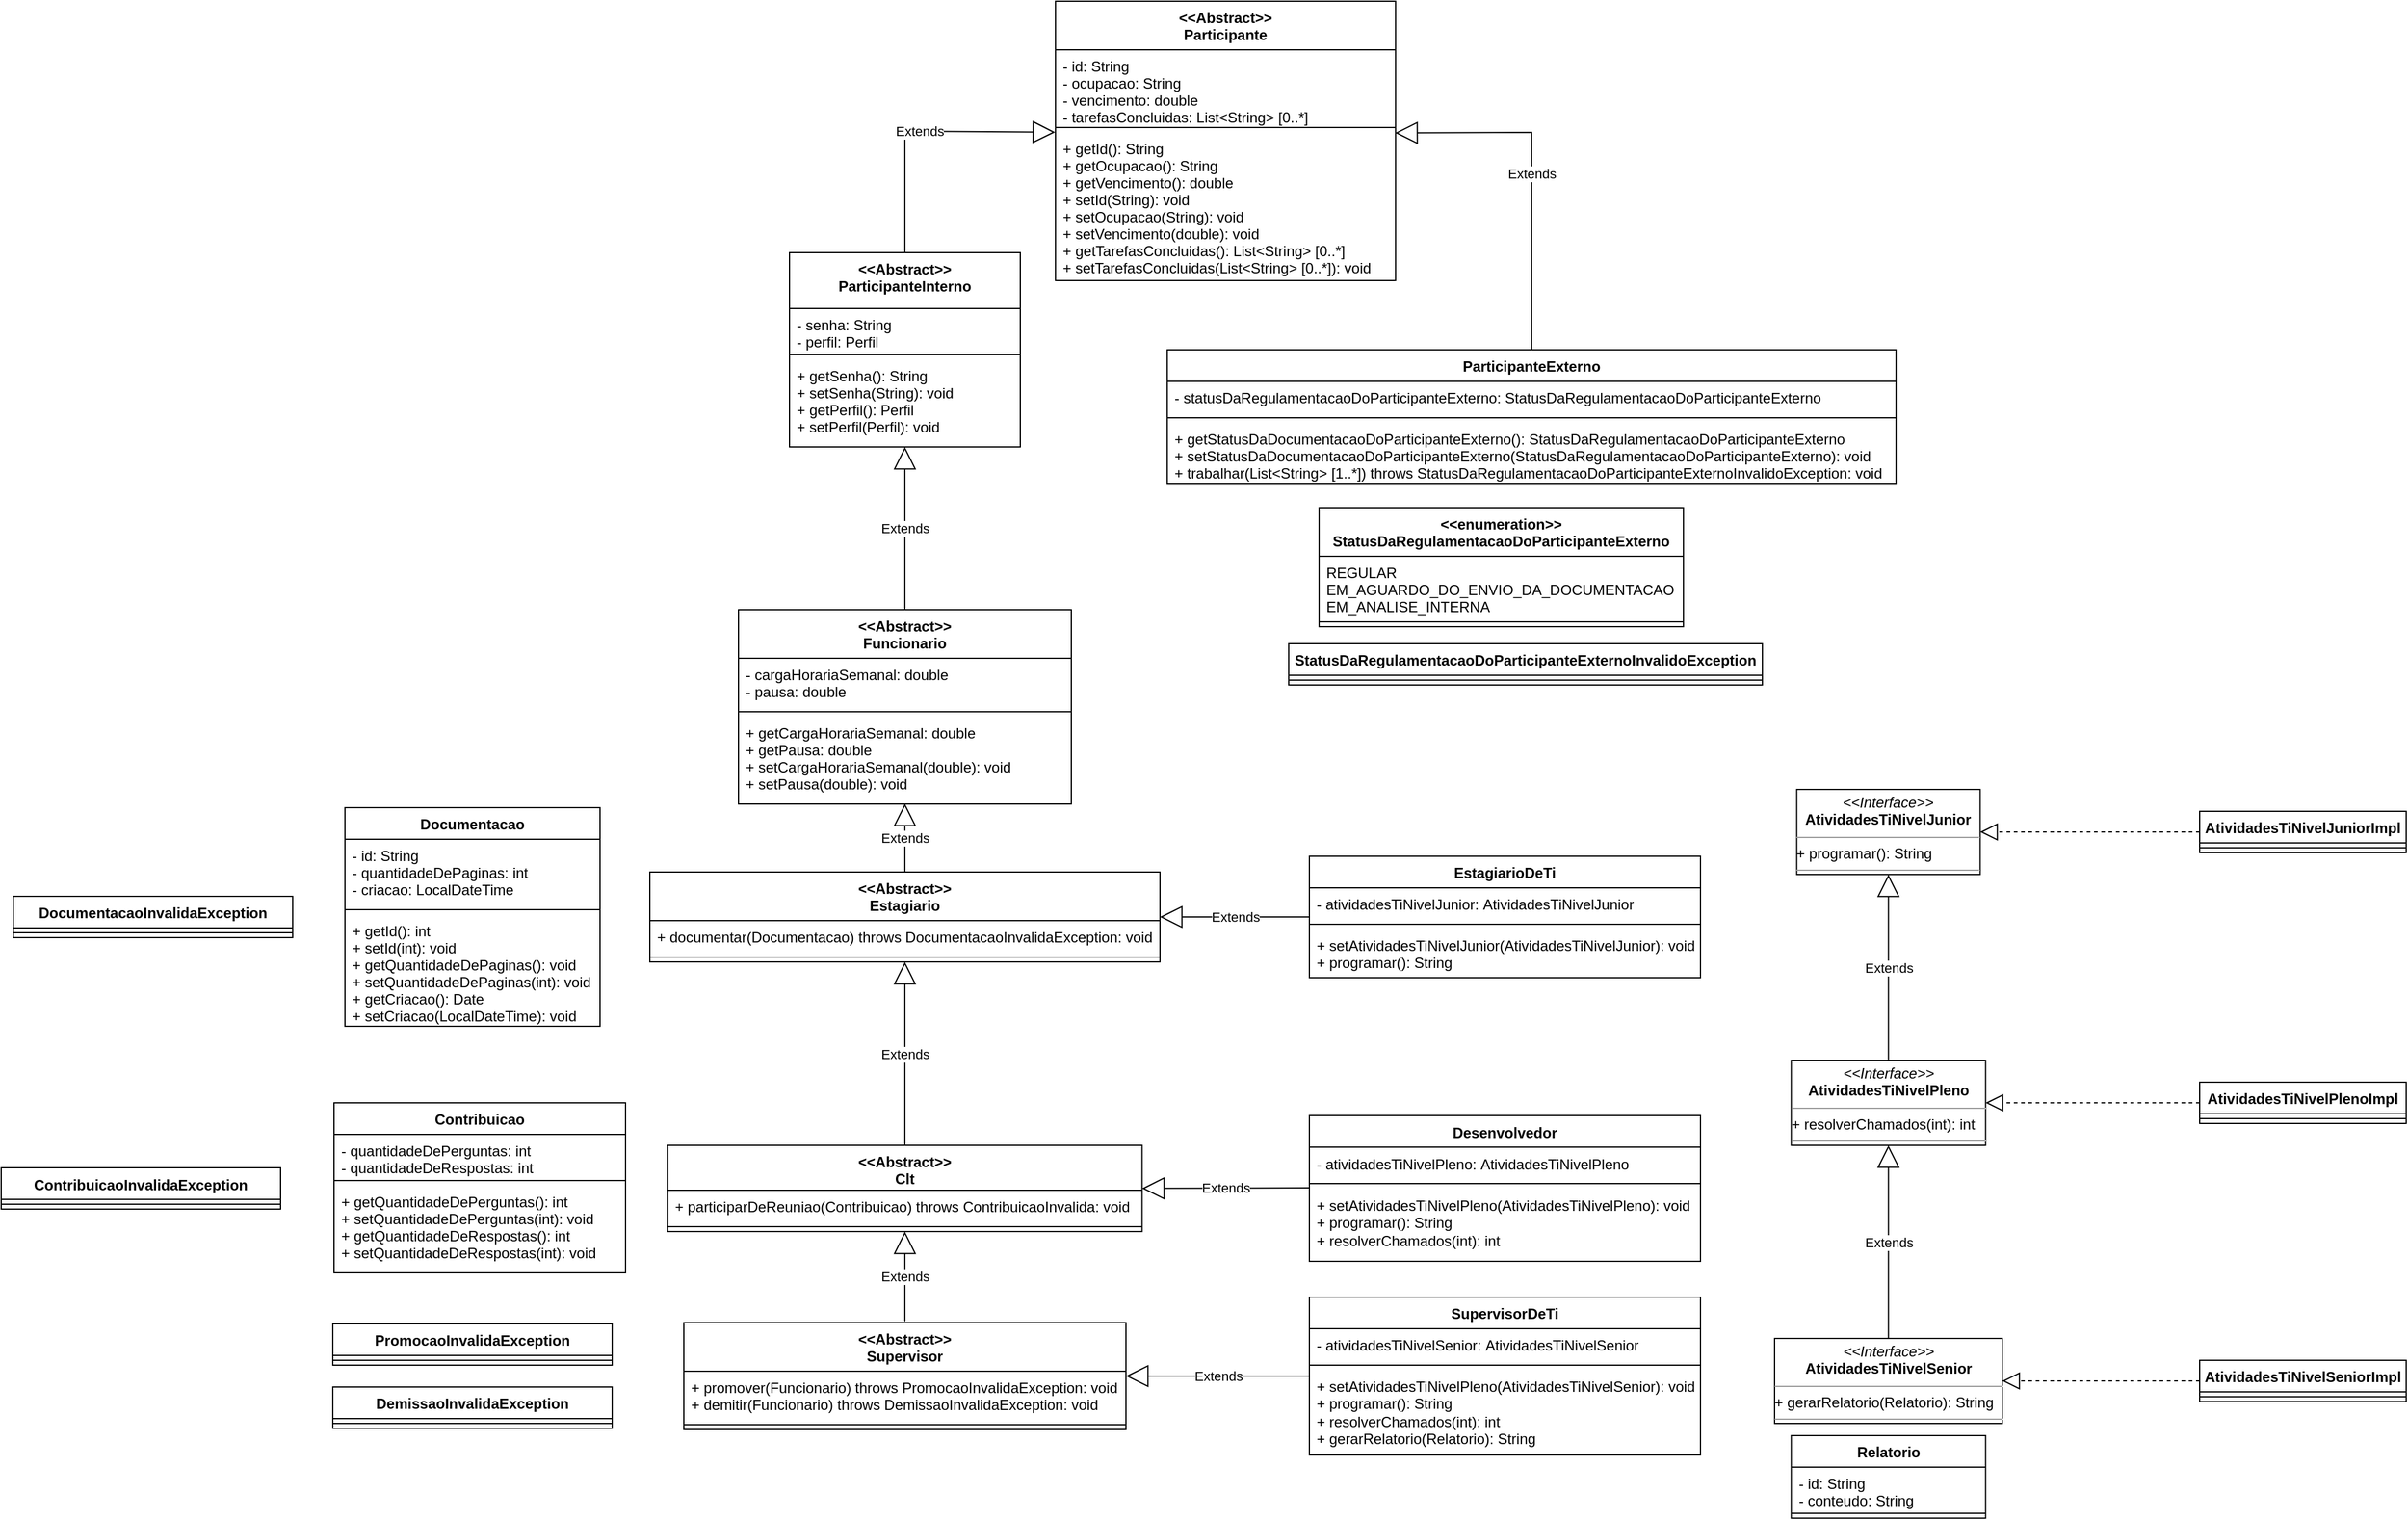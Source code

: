 <mxfile version="21.2.1" type="device">
  <diagram name="Página-1" id="Página-1">
    <mxGraphModel dx="4143" dy="2845" grid="1" gridSize="10" guides="1" tooltips="1" connect="1" arrows="1" fold="1" page="1" pageScale="1" pageWidth="827" pageHeight="1169" math="0" shadow="0">
      <root>
        <mxCell id="0" />
        <mxCell id="1" parent="0" />
        <mxCell id="uLGphYnBeGPU7LkEW4Xn-29" value="&lt;&lt;Abstract&gt;&gt;&#xa;Participante" style="swimlane;fontStyle=1;align=center;verticalAlign=top;childLayout=stackLayout;horizontal=1;startSize=40;horizontalStack=0;resizeParent=1;resizeParentMax=0;resizeLast=0;collapsible=1;marginBottom=0;" parent="1" vertex="1">
          <mxGeometry x="41" y="-1169" width="280" height="230" as="geometry" />
        </mxCell>
        <mxCell id="uLGphYnBeGPU7LkEW4Xn-30" value="- id: String&#xa;- ocupacao: String&#xa;- vencimento: double&#xa;- tarefasConcluidas: List&lt;String&gt; [0..*]" style="text;strokeColor=none;fillColor=none;align=left;verticalAlign=top;spacingLeft=4;spacingRight=4;overflow=hidden;rotatable=0;points=[[0,0.5],[1,0.5]];portConstraint=eastwest;" parent="uLGphYnBeGPU7LkEW4Xn-29" vertex="1">
          <mxGeometry y="40" width="280" height="60" as="geometry" />
        </mxCell>
        <mxCell id="uLGphYnBeGPU7LkEW4Xn-31" value="" style="line;strokeWidth=1;fillColor=none;align=left;verticalAlign=middle;spacingTop=-1;spacingLeft=3;spacingRight=3;rotatable=0;labelPosition=right;points=[];portConstraint=eastwest;strokeColor=inherit;" parent="uLGphYnBeGPU7LkEW4Xn-29" vertex="1">
          <mxGeometry y="100" width="280" height="8" as="geometry" />
        </mxCell>
        <mxCell id="uLGphYnBeGPU7LkEW4Xn-32" value="+ getId(): String&#xa;+ getOcupacao(): String&#xa;+ getVencimento(): double&#xa;+ setId(String): void&#xa;+ setOcupacao(String): void&#xa;+ setVencimento(double): void&#xa;+ getTarefasConcluidas(): List&lt;String&gt; [0..*]&#xa;+ setTarefasConcluidas(List&lt;String&gt; [0..*]): void" style="text;strokeColor=none;fillColor=none;align=left;verticalAlign=top;spacingLeft=4;spacingRight=4;overflow=hidden;rotatable=0;points=[[0,0.5],[1,0.5]];portConstraint=eastwest;" parent="uLGphYnBeGPU7LkEW4Xn-29" vertex="1">
          <mxGeometry y="108" width="280" height="122" as="geometry" />
        </mxCell>
        <mxCell id="h6HXLUseZMZKks0XLgMp-23" value="&lt;&lt;Abstract&gt;&gt;&#xa;ParticipanteInterno" style="swimlane;fontStyle=1;align=center;verticalAlign=top;childLayout=stackLayout;horizontal=1;startSize=46;horizontalStack=0;resizeParent=1;resizeParentMax=0;resizeLast=0;collapsible=1;marginBottom=0;" parent="1" vertex="1">
          <mxGeometry x="-178" y="-962" width="190" height="160" as="geometry" />
        </mxCell>
        <mxCell id="h6HXLUseZMZKks0XLgMp-24" value="- senha: String&#xa;- perfil: Perfil" style="text;strokeColor=none;fillColor=none;align=left;verticalAlign=top;spacingLeft=4;spacingRight=4;overflow=hidden;rotatable=0;points=[[0,0.5],[1,0.5]];portConstraint=eastwest;" parent="h6HXLUseZMZKks0XLgMp-23" vertex="1">
          <mxGeometry y="46" width="190" height="34" as="geometry" />
        </mxCell>
        <mxCell id="h6HXLUseZMZKks0XLgMp-25" value="" style="line;strokeWidth=1;fillColor=none;align=left;verticalAlign=middle;spacingTop=-1;spacingLeft=3;spacingRight=3;rotatable=0;labelPosition=right;points=[];portConstraint=eastwest;strokeColor=inherit;" parent="h6HXLUseZMZKks0XLgMp-23" vertex="1">
          <mxGeometry y="80" width="190" height="8" as="geometry" />
        </mxCell>
        <mxCell id="h6HXLUseZMZKks0XLgMp-26" value="+ getSenha(): String&#xa;+ setSenha(String): void&#xa;+ getPerfil(): Perfil&#xa;+ setPerfil(Perfil): void" style="text;strokeColor=none;fillColor=none;align=left;verticalAlign=top;spacingLeft=4;spacingRight=4;overflow=hidden;rotatable=0;points=[[0,0.5],[1,0.5]];portConstraint=eastwest;" parent="h6HXLUseZMZKks0XLgMp-23" vertex="1">
          <mxGeometry y="88" width="190" height="72" as="geometry" />
        </mxCell>
        <mxCell id="h6HXLUseZMZKks0XLgMp-27" value="&lt;&lt;Abstract&gt;&gt;&#xa;Funcionario" style="swimlane;fontStyle=1;align=center;verticalAlign=top;childLayout=stackLayout;horizontal=1;startSize=40;horizontalStack=0;resizeParent=1;resizeParentMax=0;resizeLast=0;collapsible=1;marginBottom=0;" parent="1" vertex="1">
          <mxGeometry x="-220" y="-668" width="274" height="160" as="geometry" />
        </mxCell>
        <mxCell id="h6HXLUseZMZKks0XLgMp-28" value="- cargaHorariaSemanal: double&#xa;- pausa: double" style="text;strokeColor=none;fillColor=none;align=left;verticalAlign=top;spacingLeft=4;spacingRight=4;overflow=hidden;rotatable=0;points=[[0,0.5],[1,0.5]];portConstraint=eastwest;" parent="h6HXLUseZMZKks0XLgMp-27" vertex="1">
          <mxGeometry y="40" width="274" height="40" as="geometry" />
        </mxCell>
        <mxCell id="h6HXLUseZMZKks0XLgMp-29" value="" style="line;strokeWidth=1;fillColor=none;align=left;verticalAlign=middle;spacingTop=-1;spacingLeft=3;spacingRight=3;rotatable=0;labelPosition=right;points=[];portConstraint=eastwest;strokeColor=inherit;" parent="h6HXLUseZMZKks0XLgMp-27" vertex="1">
          <mxGeometry y="80" width="274" height="8" as="geometry" />
        </mxCell>
        <mxCell id="h6HXLUseZMZKks0XLgMp-30" value="+ getCargaHorariaSemanal: double&#xa;+ getPausa: double&#xa;+ setCargaHorariaSemanal(double): void&#xa;+ setPausa(double): void" style="text;strokeColor=none;fillColor=none;align=left;verticalAlign=top;spacingLeft=4;spacingRight=4;overflow=hidden;rotatable=0;points=[[0,0.5],[1,0.5]];portConstraint=eastwest;" parent="h6HXLUseZMZKks0XLgMp-27" vertex="1">
          <mxGeometry y="88" width="274" height="72" as="geometry" />
        </mxCell>
        <mxCell id="h6HXLUseZMZKks0XLgMp-41" value="Extends" style="endArrow=block;endSize=16;endFill=0;html=1;rounded=0;exitX=0.5;exitY=0;exitDx=0;exitDy=0;entryX=-0.001;entryY=-0.001;entryDx=0;entryDy=0;entryPerimeter=0;" parent="1" source="h6HXLUseZMZKks0XLgMp-23" target="uLGphYnBeGPU7LkEW4Xn-32" edge="1">
          <mxGeometry width="160" relative="1" as="geometry">
            <mxPoint x="-3" y="-862" as="sourcePoint" />
            <mxPoint x="157" y="-862" as="targetPoint" />
            <Array as="points">
              <mxPoint x="-83" y="-1062" />
            </Array>
          </mxGeometry>
        </mxCell>
        <mxCell id="h6HXLUseZMZKks0XLgMp-43" value="Extends" style="endArrow=block;endSize=16;endFill=0;html=1;rounded=0;exitX=0.5;exitY=0;exitDx=0;exitDy=0;entryX=0.5;entryY=1;entryDx=0;entryDy=0;entryPerimeter=0;" parent="1" source="h6HXLUseZMZKks0XLgMp-27" target="h6HXLUseZMZKks0XLgMp-26" edge="1">
          <mxGeometry width="160" relative="1" as="geometry">
            <mxPoint x="-3" y="-612" as="sourcePoint" />
            <mxPoint x="157" y="-612" as="targetPoint" />
          </mxGeometry>
        </mxCell>
        <mxCell id="Ywly25DyVCH7aD71ejlT-50" value="Extends" style="endArrow=block;endSize=16;endFill=0;html=1;rounded=0;exitX=0.5;exitY=0;exitDx=0;exitDy=0;entryX=0.5;entryY=1;entryDx=0;entryDy=0;" parent="1" source="kizU07HHO6Dhv0jIiVYt-31" target="kizU07HHO6Dhv0jIiVYt-29" edge="1">
          <mxGeometry width="160" relative="1" as="geometry">
            <mxPoint x="731.25" y="-367" as="sourcePoint" />
            <mxPoint x="752.25" y="-442" as="targetPoint" />
          </mxGeometry>
        </mxCell>
        <mxCell id="Ywly25DyVCH7aD71ejlT-71" value="Extends" style="endArrow=block;endSize=16;endFill=0;html=1;rounded=0;entryX=0.5;entryY=1;entryDx=0;entryDy=0;exitX=0.5;exitY=0;exitDx=0;exitDy=0;" parent="1" source="kizU07HHO6Dhv0jIiVYt-33" target="kizU07HHO6Dhv0jIiVYt-31" edge="1">
          <mxGeometry width="160" relative="1" as="geometry">
            <mxPoint x="726.75" y="-143.25" as="sourcePoint" />
            <mxPoint x="730.97" y="-230.75" as="targetPoint" />
          </mxGeometry>
        </mxCell>
        <mxCell id="C456XRURlV2MZU49XtVb-18" value="ParticipanteExterno" style="swimlane;fontStyle=1;align=center;verticalAlign=top;childLayout=stackLayout;horizontal=1;startSize=26;horizontalStack=0;resizeParent=1;resizeParentMax=0;resizeLast=0;collapsible=1;marginBottom=0;" parent="1" vertex="1">
          <mxGeometry x="133" y="-882" width="600" height="110" as="geometry" />
        </mxCell>
        <mxCell id="C456XRURlV2MZU49XtVb-19" value="- statusDaRegulamentacaoDoParticipanteExterno: StatusDaRegulamentacaoDoParticipanteExterno" style="text;strokeColor=none;fillColor=none;align=left;verticalAlign=top;spacingLeft=4;spacingRight=4;overflow=hidden;rotatable=0;points=[[0,0.5],[1,0.5]];portConstraint=eastwest;" parent="C456XRURlV2MZU49XtVb-18" vertex="1">
          <mxGeometry y="26" width="600" height="26" as="geometry" />
        </mxCell>
        <mxCell id="C456XRURlV2MZU49XtVb-20" value="" style="line;strokeWidth=1;fillColor=none;align=left;verticalAlign=middle;spacingTop=-1;spacingLeft=3;spacingRight=3;rotatable=0;labelPosition=right;points=[];portConstraint=eastwest;strokeColor=inherit;" parent="C456XRURlV2MZU49XtVb-18" vertex="1">
          <mxGeometry y="52" width="600" height="8" as="geometry" />
        </mxCell>
        <mxCell id="C456XRURlV2MZU49XtVb-21" value="+ getStatusDaDocumentacaoDoParticipanteExterno(): StatusDaRegulamentacaoDoParticipanteExterno&#xa;+ setStatusDaDocumentacaoDoParticipanteExterno(StatusDaRegulamentacaoDoParticipanteExterno): void&#xa;+ trabalhar(List&lt;String&gt; [1..*]) throws StatusDaRegulamentacaoDoParticipanteExternoInvalidoException: void" style="text;strokeColor=none;fillColor=none;align=left;verticalAlign=top;spacingLeft=4;spacingRight=4;overflow=hidden;rotatable=0;points=[[0,0.5],[1,0.5]];portConstraint=eastwest;" parent="C456XRURlV2MZU49XtVb-18" vertex="1">
          <mxGeometry y="60" width="600" height="50" as="geometry" />
        </mxCell>
        <mxCell id="R6xSTQ8QZUnJcYh6NmnV-30" value="&lt;&lt;enumeration&gt;&gt;&#xa;StatusDaRegulamentacaoDoParticipanteExterno" style="swimlane;fontStyle=1;align=center;verticalAlign=top;childLayout=stackLayout;horizontal=1;startSize=40;horizontalStack=0;resizeParent=1;resizeParentMax=0;resizeLast=0;collapsible=1;marginBottom=0;" parent="1" vertex="1">
          <mxGeometry x="258" y="-752" width="300" height="98" as="geometry" />
        </mxCell>
        <mxCell id="R6xSTQ8QZUnJcYh6NmnV-31" value="REGULAR&#xa;EM_AGUARDO_DO_ENVIO_DA_DOCUMENTACAO&#xa;EM_ANALISE_INTERNA" style="text;strokeColor=none;fillColor=none;align=left;verticalAlign=top;spacingLeft=4;spacingRight=4;overflow=hidden;rotatable=0;points=[[0,0.5],[1,0.5]];portConstraint=eastwest;" parent="R6xSTQ8QZUnJcYh6NmnV-30" vertex="1">
          <mxGeometry y="40" width="300" height="50" as="geometry" />
        </mxCell>
        <mxCell id="R6xSTQ8QZUnJcYh6NmnV-32" value="" style="line;strokeWidth=1;fillColor=none;align=left;verticalAlign=middle;spacingTop=-1;spacingLeft=3;spacingRight=3;rotatable=0;labelPosition=right;points=[];portConstraint=eastwest;strokeColor=inherit;" parent="R6xSTQ8QZUnJcYh6NmnV-30" vertex="1">
          <mxGeometry y="90" width="300" height="8" as="geometry" />
        </mxCell>
        <mxCell id="bcoIaKDYRVmK2jezPt4m-18" value="&lt;&lt;Abstract&gt;&gt;&#xa;Estagiario" style="swimlane;fontStyle=1;align=center;verticalAlign=top;childLayout=stackLayout;horizontal=1;startSize=40;horizontalStack=0;resizeParent=1;resizeParentMax=0;resizeLast=0;collapsible=1;marginBottom=0;" parent="1" vertex="1">
          <mxGeometry x="-293" y="-452" width="420" height="74" as="geometry" />
        </mxCell>
        <mxCell id="bcoIaKDYRVmK2jezPt4m-19" value="+ documentar(Documentacao) throws DocumentacaoInvalidaException: void" style="text;strokeColor=none;fillColor=none;align=left;verticalAlign=top;spacingLeft=4;spacingRight=4;overflow=hidden;rotatable=0;points=[[0,0.5],[1,0.5]];portConstraint=eastwest;" parent="bcoIaKDYRVmK2jezPt4m-18" vertex="1">
          <mxGeometry y="40" width="420" height="26" as="geometry" />
        </mxCell>
        <mxCell id="bcoIaKDYRVmK2jezPt4m-20" value="" style="line;strokeWidth=1;fillColor=none;align=left;verticalAlign=middle;spacingTop=-1;spacingLeft=3;spacingRight=3;rotatable=0;labelPosition=right;points=[];portConstraint=eastwest;strokeColor=inherit;" parent="bcoIaKDYRVmK2jezPt4m-18" vertex="1">
          <mxGeometry y="66" width="420" height="8" as="geometry" />
        </mxCell>
        <mxCell id="bcoIaKDYRVmK2jezPt4m-22" value="Extends" style="endArrow=block;endSize=16;endFill=0;html=1;rounded=0;exitX=0.5;exitY=0;exitDx=0;exitDy=0;entryX=0.5;entryY=0.995;entryDx=0;entryDy=0;entryPerimeter=0;" parent="1" source="bcoIaKDYRVmK2jezPt4m-18" target="h6HXLUseZMZKks0XLgMp-30" edge="1">
          <mxGeometry width="160" relative="1" as="geometry">
            <mxPoint x="60" y="-462" as="sourcePoint" />
            <mxPoint x="220" y="-462" as="targetPoint" />
          </mxGeometry>
        </mxCell>
        <mxCell id="bcoIaKDYRVmK2jezPt4m-43" value="Extends" style="endArrow=block;endSize=16;endFill=0;html=1;rounded=0;exitX=0;exitY=0.5;exitDx=0;exitDy=0;entryX=1;entryY=0.5;entryDx=0;entryDy=0;" parent="1" target="bcoIaKDYRVmK2jezPt4m-18" edge="1">
          <mxGeometry width="160" relative="1" as="geometry">
            <mxPoint x="250" y="-415" as="sourcePoint" />
            <mxPoint x="200" y="-372" as="targetPoint" />
          </mxGeometry>
        </mxCell>
        <mxCell id="bcoIaKDYRVmK2jezPt4m-58" value="Documentacao" style="swimlane;fontStyle=1;align=center;verticalAlign=top;childLayout=stackLayout;horizontal=1;startSize=26;horizontalStack=0;resizeParent=1;resizeParentMax=0;resizeLast=0;collapsible=1;marginBottom=0;" parent="1" vertex="1">
          <mxGeometry x="-544" y="-505" width="210" height="180" as="geometry" />
        </mxCell>
        <mxCell id="bcoIaKDYRVmK2jezPt4m-59" value="- id: String&#xa;- quantidadeDePaginas: int&#xa;- criacao: LocalDateTime" style="text;strokeColor=none;fillColor=none;align=left;verticalAlign=top;spacingLeft=4;spacingRight=4;overflow=hidden;rotatable=0;points=[[0,0.5],[1,0.5]];portConstraint=eastwest;" parent="bcoIaKDYRVmK2jezPt4m-58" vertex="1">
          <mxGeometry y="26" width="210" height="54" as="geometry" />
        </mxCell>
        <mxCell id="bcoIaKDYRVmK2jezPt4m-60" value="" style="line;strokeWidth=1;fillColor=none;align=left;verticalAlign=middle;spacingTop=-1;spacingLeft=3;spacingRight=3;rotatable=0;labelPosition=right;points=[];portConstraint=eastwest;strokeColor=inherit;" parent="bcoIaKDYRVmK2jezPt4m-58" vertex="1">
          <mxGeometry y="80" width="210" height="8" as="geometry" />
        </mxCell>
        <mxCell id="bcoIaKDYRVmK2jezPt4m-61" value="+ getId(): int&#xa;+ setId(int): void&#xa;+ getQuantidadeDePaginas(): void&#xa;+ setQuantidadeDePaginas(int): void&#xa;+ getCriacao(): Date&#xa;+ setCriacao(LocalDateTime): void" style="text;strokeColor=none;fillColor=none;align=left;verticalAlign=top;spacingLeft=4;spacingRight=4;overflow=hidden;rotatable=0;points=[[0,0.5],[1,0.5]];portConstraint=eastwest;fontStyle=0" parent="bcoIaKDYRVmK2jezPt4m-58" vertex="1">
          <mxGeometry y="88" width="210" height="92" as="geometry" />
        </mxCell>
        <mxCell id="kizU07HHO6Dhv0jIiVYt-18" value="&lt;&lt;Abstract&gt;&gt;&#xa;Clt" style="swimlane;fontStyle=1;align=center;verticalAlign=top;childLayout=stackLayout;horizontal=1;startSize=37;horizontalStack=0;resizeParent=1;resizeParentMax=0;resizeLast=0;collapsible=1;marginBottom=0;" parent="1" vertex="1">
          <mxGeometry x="-278.25" y="-227" width="390.5" height="71" as="geometry" />
        </mxCell>
        <mxCell id="kizU07HHO6Dhv0jIiVYt-19" value="+ participarDeReuniao(Contribuicao) throws ContribuicaoInvalida: void" style="text;strokeColor=none;fillColor=none;align=left;verticalAlign=top;spacingLeft=4;spacingRight=4;overflow=hidden;rotatable=0;points=[[0,0.5],[1,0.5]];portConstraint=eastwest;" parent="kizU07HHO6Dhv0jIiVYt-18" vertex="1">
          <mxGeometry y="37" width="390.5" height="26" as="geometry" />
        </mxCell>
        <mxCell id="kizU07HHO6Dhv0jIiVYt-20" value="" style="line;strokeWidth=1;fillColor=none;align=left;verticalAlign=middle;spacingTop=-1;spacingLeft=3;spacingRight=3;rotatable=0;labelPosition=right;points=[];portConstraint=eastwest;strokeColor=inherit;" parent="kizU07HHO6Dhv0jIiVYt-18" vertex="1">
          <mxGeometry y="63" width="390.5" height="8" as="geometry" />
        </mxCell>
        <mxCell id="kizU07HHO6Dhv0jIiVYt-22" value="Extends" style="endArrow=block;endSize=16;endFill=0;html=1;rounded=0;exitX=0.5;exitY=0;exitDx=0;exitDy=0;entryX=0.5;entryY=1;entryDx=0;entryDy=0;" parent="1" target="kizU07HHO6Dhv0jIiVYt-18" edge="1">
          <mxGeometry width="160" relative="1" as="geometry">
            <mxPoint x="-83" y="-82" as="sourcePoint" />
            <mxPoint x="-14" y="-132" as="targetPoint" />
          </mxGeometry>
        </mxCell>
        <mxCell id="kizU07HHO6Dhv0jIiVYt-23" value="Extends" style="endArrow=block;endSize=16;endFill=0;html=1;rounded=0;exitX=0.5;exitY=0;exitDx=0;exitDy=0;entryX=0.5;entryY=1;entryDx=0;entryDy=0;" parent="1" source="kizU07HHO6Dhv0jIiVYt-18" target="bcoIaKDYRVmK2jezPt4m-18" edge="1">
          <mxGeometry width="160" relative="1" as="geometry">
            <mxPoint x="-174" y="-272" as="sourcePoint" />
            <mxPoint x="-14" y="-272" as="targetPoint" />
          </mxGeometry>
        </mxCell>
        <mxCell id="kizU07HHO6Dhv0jIiVYt-24" value="&lt;&lt;Abstract&gt;&gt;&#xa;Supervisor" style="swimlane;fontStyle=1;align=center;verticalAlign=top;childLayout=stackLayout;horizontal=1;startSize=40;horizontalStack=0;resizeParent=1;resizeParentMax=0;resizeLast=0;collapsible=1;marginBottom=0;" parent="1" vertex="1">
          <mxGeometry x="-265" y="-81" width="364" height="88" as="geometry" />
        </mxCell>
        <mxCell id="kizU07HHO6Dhv0jIiVYt-25" value="+ promover(Funcionario) throws PromocaoInvalidaException: void&#xa;+ demitir(Funcionario) throws DemissaoInvalidaException: void" style="text;strokeColor=none;fillColor=none;align=left;verticalAlign=top;spacingLeft=4;spacingRight=4;overflow=hidden;rotatable=0;points=[[0,0.5],[1,0.5]];portConstraint=eastwest;" parent="kizU07HHO6Dhv0jIiVYt-24" vertex="1">
          <mxGeometry y="40" width="364" height="40" as="geometry" />
        </mxCell>
        <mxCell id="kizU07HHO6Dhv0jIiVYt-26" value="" style="line;strokeWidth=1;fillColor=none;align=left;verticalAlign=middle;spacingTop=-1;spacingLeft=3;spacingRight=3;rotatable=0;labelPosition=right;points=[];portConstraint=eastwest;strokeColor=inherit;" parent="kizU07HHO6Dhv0jIiVYt-24" vertex="1">
          <mxGeometry y="80" width="364" height="8" as="geometry" />
        </mxCell>
        <mxCell id="kizU07HHO6Dhv0jIiVYt-29" value="&lt;p style=&quot;margin:0px;margin-top:4px;text-align:center;&quot;&gt;&lt;i&gt;&amp;lt;&amp;lt;Interface&amp;gt;&amp;gt;&lt;/i&gt;&lt;br&gt;&lt;b style=&quot;border-color: var(--border-color);&quot;&gt;AtividadesTiNivelJunior&lt;/b&gt;&lt;br&gt;&lt;/p&gt;&lt;hr size=&quot;1&quot;&gt;+ programar(): String&lt;br&gt;&lt;hr size=&quot;1&quot;&gt;&lt;p style=&quot;margin:0px;margin-left:4px;&quot;&gt;&lt;br&gt;&lt;/p&gt;" style="verticalAlign=top;align=left;overflow=fill;fontSize=12;fontFamily=Helvetica;html=1;" parent="1" vertex="1">
          <mxGeometry x="651.25" y="-520" width="151" height="70" as="geometry" />
        </mxCell>
        <mxCell id="kizU07HHO6Dhv0jIiVYt-31" value="&lt;p style=&quot;margin:0px;margin-top:4px;text-align:center;&quot;&gt;&lt;i&gt;&amp;lt;&amp;lt;Interface&amp;gt;&amp;gt;&lt;/i&gt;&lt;br&gt;&lt;b style=&quot;border-color: var(--border-color);&quot;&gt;AtividadesTiNivelPleno&lt;/b&gt;&lt;br&gt;&lt;/p&gt;&lt;hr size=&quot;1&quot;&gt;+ resolverChamados(int): int&lt;br&gt;&lt;hr size=&quot;1&quot;&gt;&lt;p style=&quot;margin:0px;margin-left:4px;&quot;&gt;&lt;br&gt;&lt;/p&gt;" style="verticalAlign=top;align=left;overflow=fill;fontSize=12;fontFamily=Helvetica;html=1;" parent="1" vertex="1">
          <mxGeometry x="646.75" y="-297" width="160" height="70" as="geometry" />
        </mxCell>
        <mxCell id="kizU07HHO6Dhv0jIiVYt-33" value="&lt;p style=&quot;margin:0px;margin-top:4px;text-align:center;&quot;&gt;&lt;i&gt;&amp;lt;&amp;lt;Interface&amp;gt;&amp;gt;&lt;/i&gt;&lt;br&gt;&lt;b style=&quot;border-color: var(--border-color);&quot;&gt;AtividadesTiNivelSenior&lt;/b&gt;&lt;br&gt;&lt;/p&gt;&lt;hr size=&quot;1&quot;&gt;+ gerarRelatorio(Relatorio): String&lt;br&gt;&lt;hr size=&quot;1&quot;&gt;&lt;p style=&quot;margin:0px;margin-left:4px;&quot;&gt;&lt;br&gt;&lt;/p&gt;" style="verticalAlign=top;align=left;overflow=fill;fontSize=12;fontFamily=Helvetica;html=1;" parent="1" vertex="1">
          <mxGeometry x="633" y="-68" width="187.5" height="70" as="geometry" />
        </mxCell>
        <mxCell id="owrAewUhywezaNC-1XtB-18" value="Contribuicao" style="swimlane;fontStyle=1;align=center;verticalAlign=top;childLayout=stackLayout;horizontal=1;startSize=26;horizontalStack=0;resizeParent=1;resizeParentMax=0;resizeLast=0;collapsible=1;marginBottom=0;" parent="1" vertex="1">
          <mxGeometry x="-553" y="-262" width="240" height="140" as="geometry" />
        </mxCell>
        <mxCell id="owrAewUhywezaNC-1XtB-19" value="- quantidadeDePerguntas: int&#xa;- quantidadeDeRespostas: int" style="text;strokeColor=none;fillColor=none;align=left;verticalAlign=top;spacingLeft=4;spacingRight=4;overflow=hidden;rotatable=0;points=[[0,0.5],[1,0.5]];portConstraint=eastwest;" parent="owrAewUhywezaNC-1XtB-18" vertex="1">
          <mxGeometry y="26" width="240" height="34" as="geometry" />
        </mxCell>
        <mxCell id="owrAewUhywezaNC-1XtB-20" value="" style="line;strokeWidth=1;fillColor=none;align=left;verticalAlign=middle;spacingTop=-1;spacingLeft=3;spacingRight=3;rotatable=0;labelPosition=right;points=[];portConstraint=eastwest;strokeColor=inherit;" parent="owrAewUhywezaNC-1XtB-18" vertex="1">
          <mxGeometry y="60" width="240" height="8" as="geometry" />
        </mxCell>
        <mxCell id="owrAewUhywezaNC-1XtB-21" value="+ getQuantidadeDePerguntas(): int&#xa;+ setQuantidadeDePerguntas(int): void&#xa;+ getQuantidadeDeRespostas(): int&#xa;+ setQuantidadeDeRespostas(int): void" style="text;strokeColor=none;fillColor=none;align=left;verticalAlign=top;spacingLeft=4;spacingRight=4;overflow=hidden;rotatable=0;points=[[0,0.5],[1,0.5]];portConstraint=eastwest;" parent="owrAewUhywezaNC-1XtB-18" vertex="1">
          <mxGeometry y="68" width="240" height="72" as="geometry" />
        </mxCell>
        <mxCell id="owrAewUhywezaNC-1XtB-22" value="Extends" style="endArrow=block;endSize=16;endFill=0;html=1;rounded=0;entryX=1;entryY=0.5;entryDx=0;entryDy=0;exitX=0;exitY=0.5;exitDx=0;exitDy=0;" parent="1" target="kizU07HHO6Dhv0jIiVYt-18" edge="1">
          <mxGeometry width="160" relative="1" as="geometry">
            <mxPoint x="250" y="-192" as="sourcePoint" />
            <mxPoint x="46" y="-188" as="targetPoint" />
          </mxGeometry>
        </mxCell>
        <mxCell id="JZT12s24NfG2zYpBaOYD-20" value="StatusDaRegulamentacaoDoParticipanteExternoInvalidoException" style="swimlane;fontStyle=1;align=center;verticalAlign=top;childLayout=stackLayout;horizontal=1;startSize=26;horizontalStack=0;resizeParent=1;resizeParentMax=0;resizeLast=0;collapsible=1;marginBottom=0;whiteSpace=wrap;html=1;" parent="1" vertex="1">
          <mxGeometry x="233" y="-640" width="390" height="34" as="geometry" />
        </mxCell>
        <mxCell id="JZT12s24NfG2zYpBaOYD-22" value="" style="line;strokeWidth=1;fillColor=none;align=left;verticalAlign=middle;spacingTop=-1;spacingLeft=3;spacingRight=3;rotatable=0;labelPosition=right;points=[];portConstraint=eastwest;strokeColor=inherit;" parent="JZT12s24NfG2zYpBaOYD-20" vertex="1">
          <mxGeometry y="26" width="390" height="8" as="geometry" />
        </mxCell>
        <mxCell id="JZT12s24NfG2zYpBaOYD-30" value="Extends" style="endArrow=block;endSize=16;endFill=0;html=1;rounded=0;exitX=0.5;exitY=0;exitDx=0;exitDy=0;entryX=0.999;entryY=0.004;entryDx=0;entryDy=0;entryPerimeter=0;" parent="1" source="C456XRURlV2MZU49XtVb-18" target="uLGphYnBeGPU7LkEW4Xn-32" edge="1">
          <mxGeometry width="160" relative="1" as="geometry">
            <mxPoint x="173" y="-992" as="sourcePoint" />
            <mxPoint x="353" y="-1152" as="targetPoint" />
            <Array as="points">
              <mxPoint x="433" y="-1061" />
            </Array>
          </mxGeometry>
        </mxCell>
        <mxCell id="_tFocfrNT-UDPjujOkS9-18" value="DocumentacaoInvalidaException" style="swimlane;fontStyle=1;align=center;verticalAlign=top;childLayout=stackLayout;horizontal=1;startSize=26;horizontalStack=0;resizeParent=1;resizeParentMax=0;resizeLast=0;collapsible=1;marginBottom=0;whiteSpace=wrap;html=1;" parent="1" vertex="1">
          <mxGeometry x="-817" y="-432" width="230" height="34" as="geometry" />
        </mxCell>
        <mxCell id="_tFocfrNT-UDPjujOkS9-19" value="" style="line;strokeWidth=1;fillColor=none;align=left;verticalAlign=middle;spacingTop=-1;spacingLeft=3;spacingRight=3;rotatable=0;labelPosition=right;points=[];portConstraint=eastwest;strokeColor=inherit;" parent="_tFocfrNT-UDPjujOkS9-18" vertex="1">
          <mxGeometry y="26" width="230" height="8" as="geometry" />
        </mxCell>
        <mxCell id="I41frkn0jhvgkCuJQ4xQ-18" value="ContribuicaoInvalidaException" style="swimlane;fontStyle=1;align=center;verticalAlign=top;childLayout=stackLayout;horizontal=1;startSize=26;horizontalStack=0;resizeParent=1;resizeParentMax=0;resizeLast=0;collapsible=1;marginBottom=0;whiteSpace=wrap;html=1;" parent="1" vertex="1">
          <mxGeometry x="-827" y="-208.5" width="230" height="34" as="geometry" />
        </mxCell>
        <mxCell id="I41frkn0jhvgkCuJQ4xQ-19" value="" style="line;strokeWidth=1;fillColor=none;align=left;verticalAlign=middle;spacingTop=-1;spacingLeft=3;spacingRight=3;rotatable=0;labelPosition=right;points=[];portConstraint=eastwest;strokeColor=inherit;" parent="I41frkn0jhvgkCuJQ4xQ-18" vertex="1">
          <mxGeometry y="26" width="230" height="8" as="geometry" />
        </mxCell>
        <mxCell id="Dah01V-pYoA4iiuXsLR1-19" value="PromocaoInvalidaException" style="swimlane;fontStyle=1;align=center;verticalAlign=top;childLayout=stackLayout;horizontal=1;startSize=26;horizontalStack=0;resizeParent=1;resizeParentMax=0;resizeLast=0;collapsible=1;marginBottom=0;whiteSpace=wrap;html=1;" parent="1" vertex="1">
          <mxGeometry x="-554" y="-80" width="230" height="34" as="geometry" />
        </mxCell>
        <mxCell id="Dah01V-pYoA4iiuXsLR1-20" value="" style="line;strokeWidth=1;fillColor=none;align=left;verticalAlign=middle;spacingTop=-1;spacingLeft=3;spacingRight=3;rotatable=0;labelPosition=right;points=[];portConstraint=eastwest;strokeColor=inherit;" parent="Dah01V-pYoA4iiuXsLR1-19" vertex="1">
          <mxGeometry y="26" width="230" height="8" as="geometry" />
        </mxCell>
        <mxCell id="Dah01V-pYoA4iiuXsLR1-22" value="Extends" style="endArrow=block;endSize=16;endFill=0;html=1;rounded=0;exitX=0;exitY=0.5;exitDx=0;exitDy=0;entryX=1;entryY=0.5;entryDx=0;entryDy=0;" parent="1" target="kizU07HHO6Dhv0jIiVYt-24" edge="1">
          <mxGeometry width="160" relative="1" as="geometry">
            <mxPoint x="250" y="-37.0" as="sourcePoint" />
            <mxPoint x="183" y="-70" as="targetPoint" />
          </mxGeometry>
        </mxCell>
        <mxCell id="Dah01V-pYoA4iiuXsLR1-23" value="DemissaoInvalidaException" style="swimlane;fontStyle=1;align=center;verticalAlign=top;childLayout=stackLayout;horizontal=1;startSize=26;horizontalStack=0;resizeParent=1;resizeParentMax=0;resizeLast=0;collapsible=1;marginBottom=0;whiteSpace=wrap;html=1;" parent="1" vertex="1">
          <mxGeometry x="-554" y="-28" width="230" height="34" as="geometry" />
        </mxCell>
        <mxCell id="Dah01V-pYoA4iiuXsLR1-24" value="" style="line;strokeWidth=1;fillColor=none;align=left;verticalAlign=middle;spacingTop=-1;spacingLeft=3;spacingRight=3;rotatable=0;labelPosition=right;points=[];portConstraint=eastwest;strokeColor=inherit;" parent="Dah01V-pYoA4iiuXsLR1-23" vertex="1">
          <mxGeometry y="26" width="230" height="8" as="geometry" />
        </mxCell>
        <mxCell id="ZFnwo2l7QX4G7RZCHtDa-18" value="EstagiarioDeTi" style="swimlane;fontStyle=1;align=center;verticalAlign=top;childLayout=stackLayout;horizontal=1;startSize=26;horizontalStack=0;resizeParent=1;resizeParentMax=0;resizeLast=0;collapsible=1;marginBottom=0;whiteSpace=wrap;html=1;" vertex="1" parent="1">
          <mxGeometry x="250" y="-465" width="322" height="100" as="geometry" />
        </mxCell>
        <mxCell id="ZFnwo2l7QX4G7RZCHtDa-19" value="-&amp;nbsp;atividadesTiNivelJunior:&amp;nbsp;AtividadesTiNivelJunior" style="text;strokeColor=none;fillColor=none;align=left;verticalAlign=top;spacingLeft=4;spacingRight=4;overflow=hidden;rotatable=0;points=[[0,0.5],[1,0.5]];portConstraint=eastwest;whiteSpace=wrap;html=1;" vertex="1" parent="ZFnwo2l7QX4G7RZCHtDa-18">
          <mxGeometry y="26" width="322" height="26" as="geometry" />
        </mxCell>
        <mxCell id="ZFnwo2l7QX4G7RZCHtDa-20" value="" style="line;strokeWidth=1;fillColor=none;align=left;verticalAlign=middle;spacingTop=-1;spacingLeft=3;spacingRight=3;rotatable=0;labelPosition=right;points=[];portConstraint=eastwest;strokeColor=inherit;" vertex="1" parent="ZFnwo2l7QX4G7RZCHtDa-18">
          <mxGeometry y="52" width="322" height="8" as="geometry" />
        </mxCell>
        <mxCell id="ZFnwo2l7QX4G7RZCHtDa-21" value="+&amp;nbsp;setAtividadesTiNivelJunior&lt;span style=&quot;background-color: initial;&quot;&gt;(AtividadesTiNivelJunior): void&lt;br&gt;+ programar(): String&lt;br&gt;&lt;/span&gt;" style="text;strokeColor=none;fillColor=none;align=left;verticalAlign=top;spacingLeft=4;spacingRight=4;overflow=hidden;rotatable=0;points=[[0,0.5],[1,0.5]];portConstraint=eastwest;whiteSpace=wrap;html=1;" vertex="1" parent="ZFnwo2l7QX4G7RZCHtDa-18">
          <mxGeometry y="60" width="322" height="40" as="geometry" />
        </mxCell>
        <mxCell id="ZFnwo2l7QX4G7RZCHtDa-23" value="AtividadesTiNivelJuniorImpl" style="swimlane;fontStyle=1;align=center;verticalAlign=top;childLayout=stackLayout;horizontal=1;startSize=26;horizontalStack=0;resizeParent=1;resizeParentMax=0;resizeLast=0;collapsible=1;marginBottom=0;whiteSpace=wrap;html=1;" vertex="1" parent="1">
          <mxGeometry x="983" y="-502" width="170" height="34" as="geometry" />
        </mxCell>
        <mxCell id="ZFnwo2l7QX4G7RZCHtDa-25" value="" style="line;strokeWidth=1;fillColor=none;align=left;verticalAlign=middle;spacingTop=-1;spacingLeft=3;spacingRight=3;rotatable=0;labelPosition=right;points=[];portConstraint=eastwest;strokeColor=inherit;" vertex="1" parent="ZFnwo2l7QX4G7RZCHtDa-23">
          <mxGeometry y="26" width="170" height="8" as="geometry" />
        </mxCell>
        <mxCell id="ZFnwo2l7QX4G7RZCHtDa-27" value="" style="endArrow=block;dashed=1;endFill=0;endSize=12;html=1;rounded=0;entryX=1;entryY=0.5;entryDx=0;entryDy=0;" edge="1" parent="1" target="kizU07HHO6Dhv0jIiVYt-29">
          <mxGeometry width="160" relative="1" as="geometry">
            <mxPoint x="983" y="-485" as="sourcePoint" />
            <mxPoint x="903" y="-478" as="targetPoint" />
          </mxGeometry>
        </mxCell>
        <mxCell id="ZFnwo2l7QX4G7RZCHtDa-31" value="AtividadesTiNivelPlenoImpl" style="swimlane;fontStyle=1;align=center;verticalAlign=top;childLayout=stackLayout;horizontal=1;startSize=26;horizontalStack=0;resizeParent=1;resizeParentMax=0;resizeLast=0;collapsible=1;marginBottom=0;whiteSpace=wrap;html=1;" vertex="1" parent="1">
          <mxGeometry x="983" y="-279" width="170" height="34" as="geometry" />
        </mxCell>
        <mxCell id="ZFnwo2l7QX4G7RZCHtDa-32" value="" style="line;strokeWidth=1;fillColor=none;align=left;verticalAlign=middle;spacingTop=-1;spacingLeft=3;spacingRight=3;rotatable=0;labelPosition=right;points=[];portConstraint=eastwest;strokeColor=inherit;" vertex="1" parent="ZFnwo2l7QX4G7RZCHtDa-31">
          <mxGeometry y="26" width="170" height="8" as="geometry" />
        </mxCell>
        <mxCell id="ZFnwo2l7QX4G7RZCHtDa-33" value="" style="endArrow=block;dashed=1;endFill=0;endSize=12;html=1;rounded=0;entryX=1;entryY=0.5;entryDx=0;entryDy=0;exitX=0;exitY=0.5;exitDx=0;exitDy=0;" edge="1" parent="1" source="ZFnwo2l7QX4G7RZCHtDa-31" target="kizU07HHO6Dhv0jIiVYt-31">
          <mxGeometry width="160" relative="1" as="geometry">
            <mxPoint x="1023" y="-398" as="sourcePoint" />
            <mxPoint x="1183" y="-398" as="targetPoint" />
          </mxGeometry>
        </mxCell>
        <mxCell id="ZFnwo2l7QX4G7RZCHtDa-34" value="AtividadesTiNivelSeniorImpl" style="swimlane;fontStyle=1;align=center;verticalAlign=top;childLayout=stackLayout;horizontal=1;startSize=26;horizontalStack=0;resizeParent=1;resizeParentMax=0;resizeLast=0;collapsible=1;marginBottom=0;whiteSpace=wrap;html=1;" vertex="1" parent="1">
          <mxGeometry x="983" y="-50" width="170" height="34" as="geometry" />
        </mxCell>
        <mxCell id="ZFnwo2l7QX4G7RZCHtDa-35" value="" style="line;strokeWidth=1;fillColor=none;align=left;verticalAlign=middle;spacingTop=-1;spacingLeft=3;spacingRight=3;rotatable=0;labelPosition=right;points=[];portConstraint=eastwest;strokeColor=inherit;" vertex="1" parent="ZFnwo2l7QX4G7RZCHtDa-34">
          <mxGeometry y="26" width="170" height="8" as="geometry" />
        </mxCell>
        <mxCell id="ZFnwo2l7QX4G7RZCHtDa-36" value="" style="endArrow=block;dashed=1;endFill=0;endSize=12;html=1;rounded=0;exitX=0;exitY=0.5;exitDx=0;exitDy=0;entryX=1;entryY=0.5;entryDx=0;entryDy=0;" edge="1" parent="1" source="ZFnwo2l7QX4G7RZCHtDa-34" target="kizU07HHO6Dhv0jIiVYt-33">
          <mxGeometry width="160" relative="1" as="geometry">
            <mxPoint x="1023" y="-288" as="sourcePoint" />
            <mxPoint x="1183" y="-288" as="targetPoint" />
          </mxGeometry>
        </mxCell>
        <mxCell id="ZFnwo2l7QX4G7RZCHtDa-37" value="Desenvolvedor" style="swimlane;fontStyle=1;align=center;verticalAlign=top;childLayout=stackLayout;horizontal=1;startSize=26;horizontalStack=0;resizeParent=1;resizeParentMax=0;resizeLast=0;collapsible=1;marginBottom=0;whiteSpace=wrap;html=1;" vertex="1" parent="1">
          <mxGeometry x="250" y="-251.5" width="322" height="120" as="geometry" />
        </mxCell>
        <mxCell id="ZFnwo2l7QX4G7RZCHtDa-38" value="-&amp;nbsp;atividadesTiNivelPleno:&amp;nbsp;AtividadesTiNivelPleno" style="text;strokeColor=none;fillColor=none;align=left;verticalAlign=top;spacingLeft=4;spacingRight=4;overflow=hidden;rotatable=0;points=[[0,0.5],[1,0.5]];portConstraint=eastwest;whiteSpace=wrap;html=1;" vertex="1" parent="ZFnwo2l7QX4G7RZCHtDa-37">
          <mxGeometry y="26" width="322" height="26" as="geometry" />
        </mxCell>
        <mxCell id="ZFnwo2l7QX4G7RZCHtDa-39" value="" style="line;strokeWidth=1;fillColor=none;align=left;verticalAlign=middle;spacingTop=-1;spacingLeft=3;spacingRight=3;rotatable=0;labelPosition=right;points=[];portConstraint=eastwest;strokeColor=inherit;" vertex="1" parent="ZFnwo2l7QX4G7RZCHtDa-37">
          <mxGeometry y="52" width="322" height="8" as="geometry" />
        </mxCell>
        <mxCell id="ZFnwo2l7QX4G7RZCHtDa-40" value="+&amp;nbsp;setAtividadesTiNivelPleno(AtividadesTiNivelPleno&lt;span style=&quot;background-color: initial;&quot;&gt;): void&lt;br&gt;+ programar(): String&lt;br&gt;+ resolverChamados(int): int&lt;br&gt;&lt;/span&gt;" style="text;strokeColor=none;fillColor=none;align=left;verticalAlign=top;spacingLeft=4;spacingRight=4;overflow=hidden;rotatable=0;points=[[0,0.5],[1,0.5]];portConstraint=eastwest;whiteSpace=wrap;html=1;" vertex="1" parent="ZFnwo2l7QX4G7RZCHtDa-37">
          <mxGeometry y="60" width="322" height="60" as="geometry" />
        </mxCell>
        <mxCell id="ZFnwo2l7QX4G7RZCHtDa-41" value="SupervisorDeTi" style="swimlane;fontStyle=1;align=center;verticalAlign=top;childLayout=stackLayout;horizontal=1;startSize=26;horizontalStack=0;resizeParent=1;resizeParentMax=0;resizeLast=0;collapsible=1;marginBottom=0;whiteSpace=wrap;html=1;" vertex="1" parent="1">
          <mxGeometry x="250" y="-102" width="322" height="130" as="geometry" />
        </mxCell>
        <mxCell id="ZFnwo2l7QX4G7RZCHtDa-42" value="-&amp;nbsp;atividadesTiNivelSenior:&amp;nbsp;AtividadesTiNivelSenior" style="text;strokeColor=none;fillColor=none;align=left;verticalAlign=top;spacingLeft=4;spacingRight=4;overflow=hidden;rotatable=0;points=[[0,0.5],[1,0.5]];portConstraint=eastwest;whiteSpace=wrap;html=1;" vertex="1" parent="ZFnwo2l7QX4G7RZCHtDa-41">
          <mxGeometry y="26" width="322" height="26" as="geometry" />
        </mxCell>
        <mxCell id="ZFnwo2l7QX4G7RZCHtDa-43" value="" style="line;strokeWidth=1;fillColor=none;align=left;verticalAlign=middle;spacingTop=-1;spacingLeft=3;spacingRight=3;rotatable=0;labelPosition=right;points=[];portConstraint=eastwest;strokeColor=inherit;" vertex="1" parent="ZFnwo2l7QX4G7RZCHtDa-41">
          <mxGeometry y="52" width="322" height="8" as="geometry" />
        </mxCell>
        <mxCell id="ZFnwo2l7QX4G7RZCHtDa-44" value="+&amp;nbsp;setAtividadesTiNivelPleno(AtividadesTiNivelSenior&lt;span style=&quot;background-color: initial;&quot;&gt;): void&lt;br&gt;+ programar(): String&lt;br&gt;+ resolverChamados(int): int&lt;br&gt;+ gerarRelatorio(Relatorio): String&lt;br&gt;&lt;/span&gt;" style="text;strokeColor=none;fillColor=none;align=left;verticalAlign=top;spacingLeft=4;spacingRight=4;overflow=hidden;rotatable=0;points=[[0,0.5],[1,0.5]];portConstraint=eastwest;whiteSpace=wrap;html=1;" vertex="1" parent="ZFnwo2l7QX4G7RZCHtDa-41">
          <mxGeometry y="60" width="322" height="70" as="geometry" />
        </mxCell>
        <mxCell id="ZFnwo2l7QX4G7RZCHtDa-45" value="Relatorio" style="swimlane;fontStyle=1;align=center;verticalAlign=top;childLayout=stackLayout;horizontal=1;startSize=26;horizontalStack=0;resizeParent=1;resizeParentMax=0;resizeLast=0;collapsible=1;marginBottom=0;whiteSpace=wrap;html=1;" vertex="1" parent="1">
          <mxGeometry x="646.75" y="12" width="160" height="68" as="geometry" />
        </mxCell>
        <mxCell id="ZFnwo2l7QX4G7RZCHtDa-46" value="- id: String&lt;br&gt;- conteudo: String" style="text;strokeColor=none;fillColor=none;align=left;verticalAlign=top;spacingLeft=4;spacingRight=4;overflow=hidden;rotatable=0;points=[[0,0.5],[1,0.5]];portConstraint=eastwest;whiteSpace=wrap;html=1;" vertex="1" parent="ZFnwo2l7QX4G7RZCHtDa-45">
          <mxGeometry y="26" width="160" height="34" as="geometry" />
        </mxCell>
        <mxCell id="ZFnwo2l7QX4G7RZCHtDa-47" value="" style="line;strokeWidth=1;fillColor=none;align=left;verticalAlign=middle;spacingTop=-1;spacingLeft=3;spacingRight=3;rotatable=0;labelPosition=right;points=[];portConstraint=eastwest;strokeColor=inherit;" vertex="1" parent="ZFnwo2l7QX4G7RZCHtDa-45">
          <mxGeometry y="60" width="160" height="8" as="geometry" />
        </mxCell>
      </root>
    </mxGraphModel>
  </diagram>
</mxfile>
